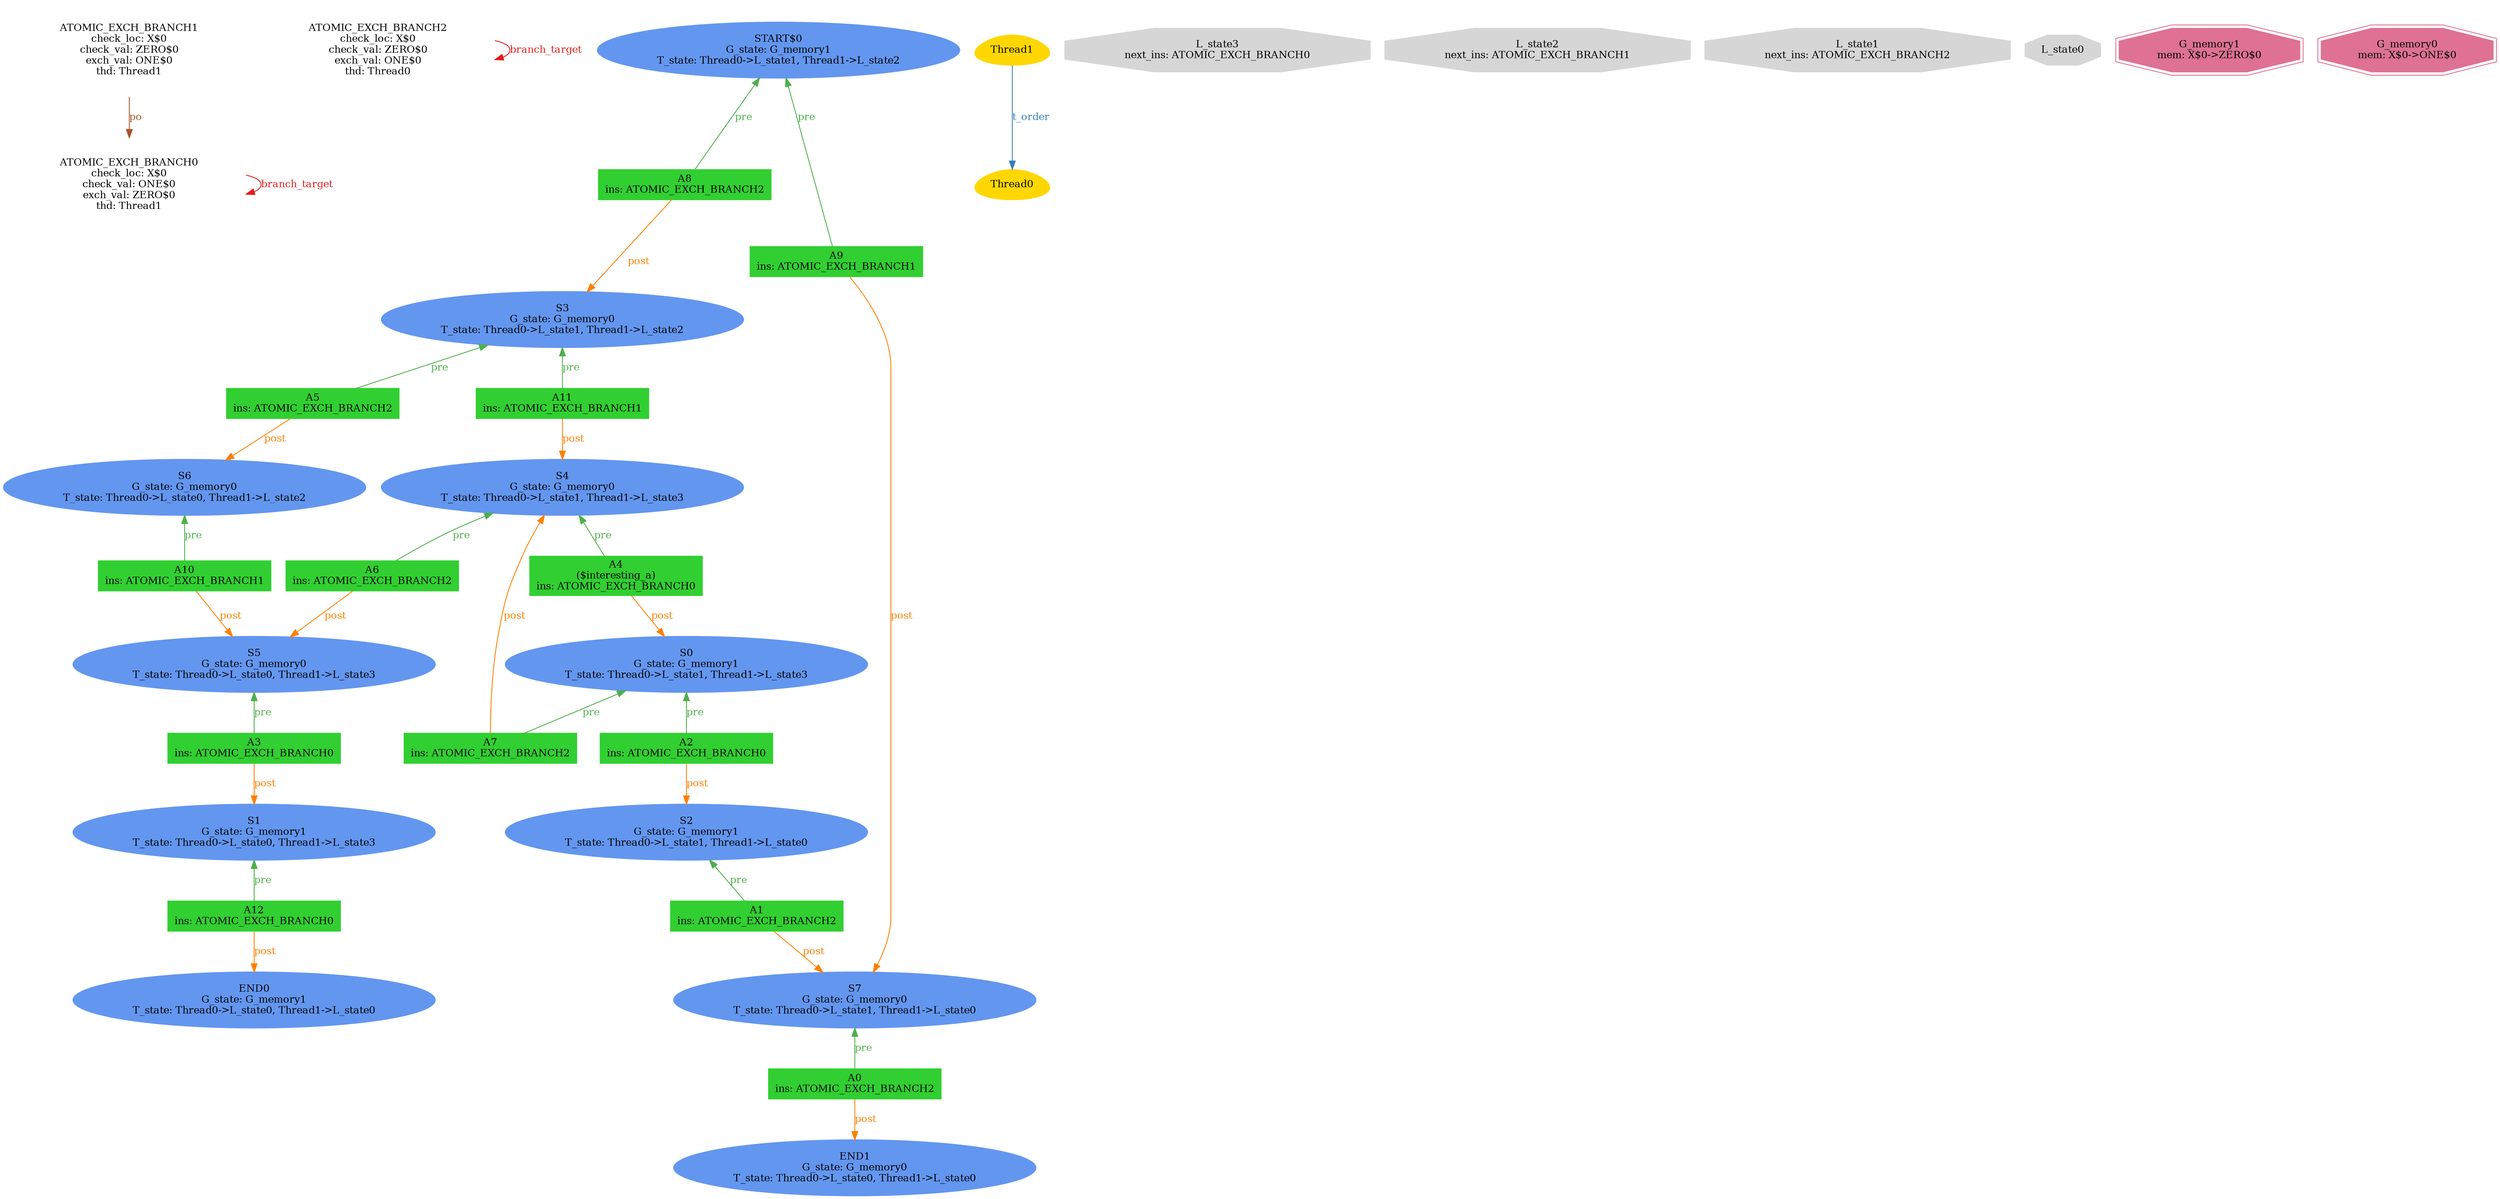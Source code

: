 digraph "graph" {
graph [fontsize=12]
node [fontsize=12]
edge [fontsize=12]
rankdir=TB;
"N25" -> "N25" [uuid = "<ATOMIC_EXCH_BRANCH0, ATOMIC_EXCH_BRANCH0>", color = "#e41a1c", fontcolor = "#e41a1c", style = "solid", label = "branch_target", dir = "forward", weight = "1"]
"N24" -> "N24" [uuid = "<ATOMIC_EXCH_BRANCH2, ATOMIC_EXCH_BRANCH2>", color = "#e41a1c", fontcolor = "#e41a1c", style = "solid", label = "branch_target", dir = "forward", weight = "1"]
"N26" -> "N25" [uuid = "<ATOMIC_EXCH_BRANCH1, ATOMIC_EXCH_BRANCH0>", color = "#a65628", fontcolor = "#a65628", style = "solid", label = "po", dir = "forward", weight = "1"]
"N18" -> "N17" [uuid = "<A0, END1>", color = "#ff7f00", fontcolor = "#ff7f00", style = "solid", label = "post", dir = "forward", weight = "1"]
"N21" -> "N19" [uuid = "<A1, S7>", color = "#ff7f00", fontcolor = "#ff7f00", style = "solid", label = "post", dir = "forward", weight = "1"]
"N23" -> "N22" [uuid = "<A2, S2>", color = "#ff7f00", fontcolor = "#ff7f00", style = "solid", label = "post", dir = "forward", weight = "1"]
"N11" -> "N10" [uuid = "<A3, S1>", color = "#ff7f00", fontcolor = "#ff7f00", style = "solid", label = "post", dir = "forward", weight = "1"]
"N29" -> "N28" [uuid = "<A4, S0>", color = "#ff7f00", fontcolor = "#ff7f00", style = "solid", label = "post", dir = "forward", weight = "1"]
"N15" -> "N14" [uuid = "<A5, S6>", color = "#ff7f00", fontcolor = "#ff7f00", style = "solid", label = "post", dir = "forward", weight = "1"]
"N16" -> "N12" [uuid = "<A6, S5>", color = "#ff7f00", fontcolor = "#ff7f00", style = "solid", label = "post", dir = "forward", weight = "1"]
"N30" -> "N27" [uuid = "<A7, S4>", color = "#ff7f00", fontcolor = "#ff7f00", style = "solid", label = "post", dir = "back", weight = "1"]
"N33" -> "N32" [uuid = "<A8, S3>", color = "#ff7f00", fontcolor = "#ff7f00", style = "solid", label = "post", dir = "forward", weight = "1"]
"N20" -> "N19" [uuid = "<A9, S7>", color = "#ff7f00", fontcolor = "#ff7f00", style = "solid", label = "post", dir = "forward", weight = "1"]
"N13" -> "N12" [uuid = "<A10, S5>", color = "#ff7f00", fontcolor = "#ff7f00", style = "solid", label = "post", dir = "forward", weight = "1"]
"N31" -> "N30" [uuid = "<A11, S4>", color = "#ff7f00", fontcolor = "#ff7f00", style = "solid", label = "post", dir = "forward", weight = "1"]
"N9" -> "N8" [uuid = "<A12, END0>", color = "#ff7f00", fontcolor = "#ff7f00", style = "solid", label = "post", dir = "forward", weight = "1"]
"N19" -> "N18" [uuid = "<A0, S7>", color = "#4daf4a", fontcolor = "#4daf4a", style = "solid", label = "pre", dir = "back", weight = "1"]
"N22" -> "N21" [uuid = "<A1, S2>", color = "#4daf4a", fontcolor = "#4daf4a", style = "solid", label = "pre", dir = "back", weight = "1"]
"N28" -> "N23" [uuid = "<A2, S0>", color = "#4daf4a", fontcolor = "#4daf4a", style = "solid", label = "pre", dir = "back", weight = "1"]
"N12" -> "N11" [uuid = "<A3, S5>", color = "#4daf4a", fontcolor = "#4daf4a", style = "solid", label = "pre", dir = "back", weight = "1"]
"N30" -> "N29" [uuid = "<A4, S4>", color = "#4daf4a", fontcolor = "#4daf4a", style = "solid", label = "pre", dir = "back", weight = "1"]
"N32" -> "N15" [uuid = "<A5, S3>", color = "#4daf4a", fontcolor = "#4daf4a", style = "solid", label = "pre", dir = "back", weight = "1"]
"N30" -> "N16" [uuid = "<A6, S4>", color = "#4daf4a", fontcolor = "#4daf4a", style = "solid", label = "pre", dir = "back", weight = "1"]
"N28" -> "N27" [uuid = "<A7, S0>", color = "#4daf4a", fontcolor = "#4daf4a", style = "solid", label = "pre", dir = "back", weight = "1"]
"N34" -> "N33" [uuid = "<A8, START$0>", color = "#4daf4a", fontcolor = "#4daf4a", style = "solid", label = "pre", dir = "back", weight = "1"]
"N34" -> "N20" [uuid = "<A9, START$0>", color = "#4daf4a", fontcolor = "#4daf4a", style = "solid", label = "pre", dir = "back", weight = "1"]
"N14" -> "N13" [uuid = "<A10, S6>", color = "#4daf4a", fontcolor = "#4daf4a", style = "solid", label = "pre", dir = "back", weight = "1"]
"N32" -> "N31" [uuid = "<A11, S3>", color = "#4daf4a", fontcolor = "#4daf4a", style = "solid", label = "pre", dir = "back", weight = "1"]
"N10" -> "N9" [uuid = "<A12, S1>", color = "#4daf4a", fontcolor = "#4daf4a", style = "solid", label = "pre", dir = "back", weight = "1"]
"N7" -> "N6" [uuid = "<Thread1, Thread0>", color = "#377eb8", fontcolor = "#377eb8", style = "solid", label = "t_order", dir = "forward", weight = "1"]
"N0" [uuid="L_state3", label="L_state3\nnext_ins: ATOMIC_EXCH_BRANCH0", color="#d6d6d6", fontcolor = "#000000", shape = "octagon", style = "filled, solid"]
"N1" [uuid="L_state2", label="L_state2\nnext_ins: ATOMIC_EXCH_BRANCH1", color="#d6d6d6", fontcolor = "#000000", shape = "octagon", style = "filled, solid"]
"N2" [uuid="L_state1", label="L_state1\nnext_ins: ATOMIC_EXCH_BRANCH2", color="#d6d6d6", fontcolor = "#000000", shape = "octagon", style = "filled, solid"]
"N3" [uuid="L_state0", label="L_state0", color="#d6d6d6", fontcolor = "#000000", shape = "octagon", style = "filled, solid"]
"N4" [uuid="G_memory1", label="G_memory1\nmem: X$0->ZERO$0", color="#de7194", fontcolor = "#000000", shape = "doubleoctagon", style = "filled, solid"]
"N5" [uuid="G_memory0", label="G_memory0\nmem: X$0->ONE$0", color="#de7194", fontcolor = "#000000", shape = "doubleoctagon", style = "filled, solid"]
"N6" [uuid="Thread0", label="Thread0", color="#ffd700", fontcolor = "#000000", shape = "egg", style = "filled, solid"]
"N7" [uuid="Thread1", label="Thread1", color="#ffd700", fontcolor = "#000000", shape = "egg", style = "filled, solid"]
"N8" [uuid="END0", label="END0\nG_state: G_memory1\nT_state: Thread0->L_state0, Thread1->L_state0", color="#6396ef", fontcolor = "#000000", shape = "ellipse", style = "filled, solid"]
"N9" [uuid="A12", label="A12\nins: ATOMIC_EXCH_BRANCH0", color="#31cf31", fontcolor = "#000000", shape = "box", style = "filled, solid"]
"N10" [uuid="S1", label="S1\nG_state: G_memory1\nT_state: Thread0->L_state0, Thread1->L_state3", color="#6396ef", fontcolor = "#000000", shape = "ellipse", style = "filled, solid"]
"N11" [uuid="A3", label="A3\nins: ATOMIC_EXCH_BRANCH0", color="#31cf31", fontcolor = "#000000", shape = "box", style = "filled, solid"]
"N12" [uuid="S5", label="S5\nG_state: G_memory0\nT_state: Thread0->L_state0, Thread1->L_state3", color="#6396ef", fontcolor = "#000000", shape = "ellipse", style = "filled, solid"]
"N13" [uuid="A10", label="A10\nins: ATOMIC_EXCH_BRANCH1", color="#31cf31", fontcolor = "#000000", shape = "box", style = "filled, solid"]
"N14" [uuid="S6", label="S6\nG_state: G_memory0\nT_state: Thread0->L_state0, Thread1->L_state2", color="#6396ef", fontcolor = "#000000", shape = "ellipse", style = "filled, solid"]
"N15" [uuid="A5", label="A5\nins: ATOMIC_EXCH_BRANCH2", color="#31cf31", fontcolor = "#000000", shape = "box", style = "filled, solid"]
"N16" [uuid="A6", label="A6\nins: ATOMIC_EXCH_BRANCH2", color="#31cf31", fontcolor = "#000000", shape = "box", style = "filled, solid"]
"N17" [uuid="END1", label="END1\nG_state: G_memory0\nT_state: Thread0->L_state0, Thread1->L_state0", color="#6396ef", fontcolor = "#000000", shape = "ellipse", style = "filled, solid"]
"N18" [uuid="A0", label="A0\nins: ATOMIC_EXCH_BRANCH2", color="#31cf31", fontcolor = "#000000", shape = "box", style = "filled, solid"]
"N19" [uuid="S7", label="S7\nG_state: G_memory0\nT_state: Thread0->L_state1, Thread1->L_state0", color="#6396ef", fontcolor = "#000000", shape = "ellipse", style = "filled, solid"]
"N20" [uuid="A9", label="A9\nins: ATOMIC_EXCH_BRANCH1", color="#31cf31", fontcolor = "#000000", shape = "box", style = "filled, solid"]
"N21" [uuid="A1", label="A1\nins: ATOMIC_EXCH_BRANCH2", color="#31cf31", fontcolor = "#000000", shape = "box", style = "filled, solid"]
"N22" [uuid="S2", label="S2\nG_state: G_memory1\nT_state: Thread0->L_state1, Thread1->L_state0", color="#6396ef", fontcolor = "#000000", shape = "ellipse", style = "filled, solid"]
"N23" [uuid="A2", label="A2\nins: ATOMIC_EXCH_BRANCH0", color="#31cf31", fontcolor = "#000000", shape = "box", style = "filled, solid"]
"N24" [uuid="ATOMIC_EXCH_BRANCH2", label="ATOMIC_EXCH_BRANCH2\ncheck_loc: X$0\ncheck_val: ZERO$0\nexch_val: ONE$0\nthd: Thread0", color="#ffffff", fontcolor = "#000000", shape = "octagon", style = "filled, solid"]
"N25" [uuid="ATOMIC_EXCH_BRANCH0", label="ATOMIC_EXCH_BRANCH0\ncheck_loc: X$0\ncheck_val: ONE$0\nexch_val: ZERO$0\nthd: Thread1", color="#ffffff", fontcolor = "#000000", shape = "octagon", style = "filled, solid"]
"N26" [uuid="ATOMIC_EXCH_BRANCH1", label="ATOMIC_EXCH_BRANCH1\ncheck_loc: X$0\ncheck_val: ZERO$0\nexch_val: ONE$0\nthd: Thread1", color="#ffffff", fontcolor = "#000000", shape = "octagon", style = "filled, solid"]
"N27" [uuid="A7", label="A7\nins: ATOMIC_EXCH_BRANCH2", color="#31cf31", fontcolor = "#000000", shape = "box", style = "filled, solid"]
"N28" [uuid="S0", label="S0\nG_state: G_memory1\nT_state: Thread0->L_state1, Thread1->L_state3", color="#6396ef", fontcolor = "#000000", shape = "ellipse", style = "filled, solid"]
"N29" [uuid="A4", label="A4\n($interesting_a)\nins: ATOMIC_EXCH_BRANCH0", color="#31cf31", fontcolor = "#000000", shape = "box", style = "filled, solid"]
"N30" [uuid="S4", label="S4\nG_state: G_memory0\nT_state: Thread0->L_state1, Thread1->L_state3", color="#6396ef", fontcolor = "#000000", shape = "ellipse", style = "filled, solid"]
"N31" [uuid="A11", label="A11\nins: ATOMIC_EXCH_BRANCH1", color="#31cf31", fontcolor = "#000000", shape = "box", style = "filled, solid"]
"N32" [uuid="S3", label="S3\nG_state: G_memory0\nT_state: Thread0->L_state1, Thread1->L_state2", color="#6396ef", fontcolor = "#000000", shape = "ellipse", style = "filled, solid"]
"N33" [uuid="A8", label="A8\nins: ATOMIC_EXCH_BRANCH2", color="#31cf31", fontcolor = "#000000", shape = "box", style = "filled, solid"]
"N34" [uuid="START$0", label="START$0\nG_state: G_memory1\nT_state: Thread0->L_state1, Thread1->L_state2", color="#6396ef", fontcolor = "#000000", shape = "ellipse", style = "filled, solid"]
}
